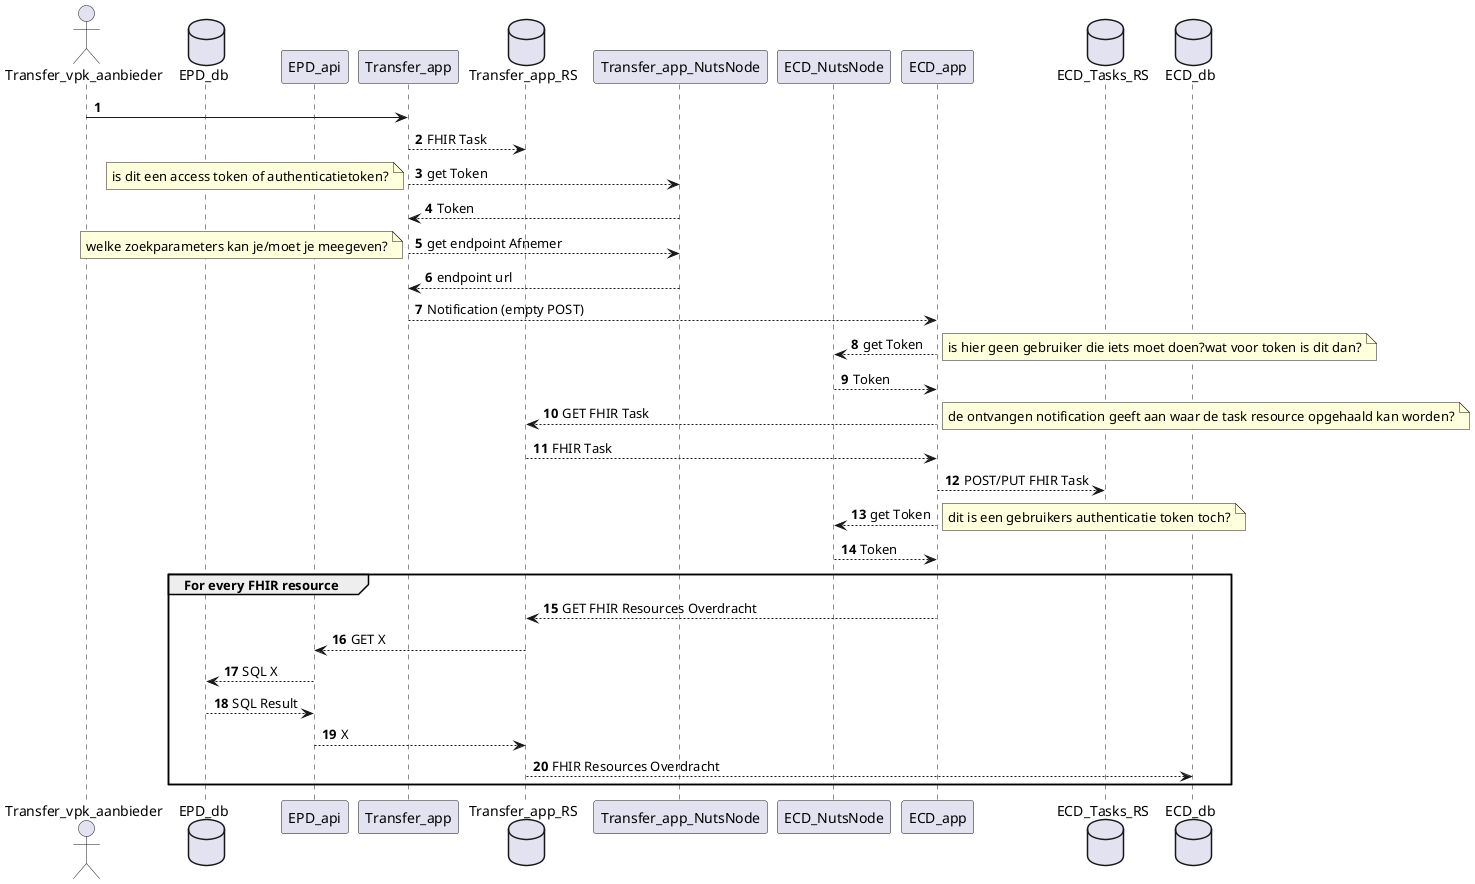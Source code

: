 @startuml
autonumber
actor Transfer_vpk_aanbieder
database EPD_db
participant EPD_api
participant Transfer_app
database Transfer_app_RS
participant Transfer_app_NutsNode
participant ECD_NutsNode
participant ECD_app
database ECD_Tasks_RS
database ECD_db

Transfer_vpk_aanbieder -> Transfer_app
Transfer_app --> Transfer_app_RS: FHIR Task 
Transfer_app --> Transfer_app_NutsNode: get Token 
note left: is dit een access token of authenticatietoken?
Transfer_app <-- Transfer_app_NutsNode: Token
Transfer_app --> Transfer_app_NutsNode: get endpoint Afnemer
note left: welke zoekparameters kan je/moet je meegeven? 
Transfer_app <-- Transfer_app_NutsNode: endpoint url
Transfer_app --> ECD_app: Notification (empty POST)


ECD_NutsNode <-- ECD_app: get Token 
note right: is hier geen gebruiker die iets moet doen?wat voor token is dit dan?
ECD_NutsNode --> ECD_app: Token
Transfer_app_RS <-- ECD_app: GET FHIR Task 
note right: de ontvangen notification geeft aan waar de task resource opgehaald kan worden?
Transfer_app_RS --> ECD_app: FHIR Task
ECD_app --> ECD_Tasks_RS: POST/PUT FHIR Task
ECD_NutsNode <-- ECD_app: get Token 
note right: dit is een gebruikers authenticatie token toch?
ECD_NutsNode --> ECD_app: Token
group For every FHIR resource
Transfer_app_RS <-- ECD_app: GET FHIR Resources Overdracht 

Transfer_app_RS --> EPD_api: GET X
EPD_api --> EPD_db: SQL X
EPD_api <-- EPD_db: SQL Result
Transfer_app_RS <-- EPD_api: X
Transfer_app_RS --> ECD_db: FHIR Resources Overdracht
end
@enduml